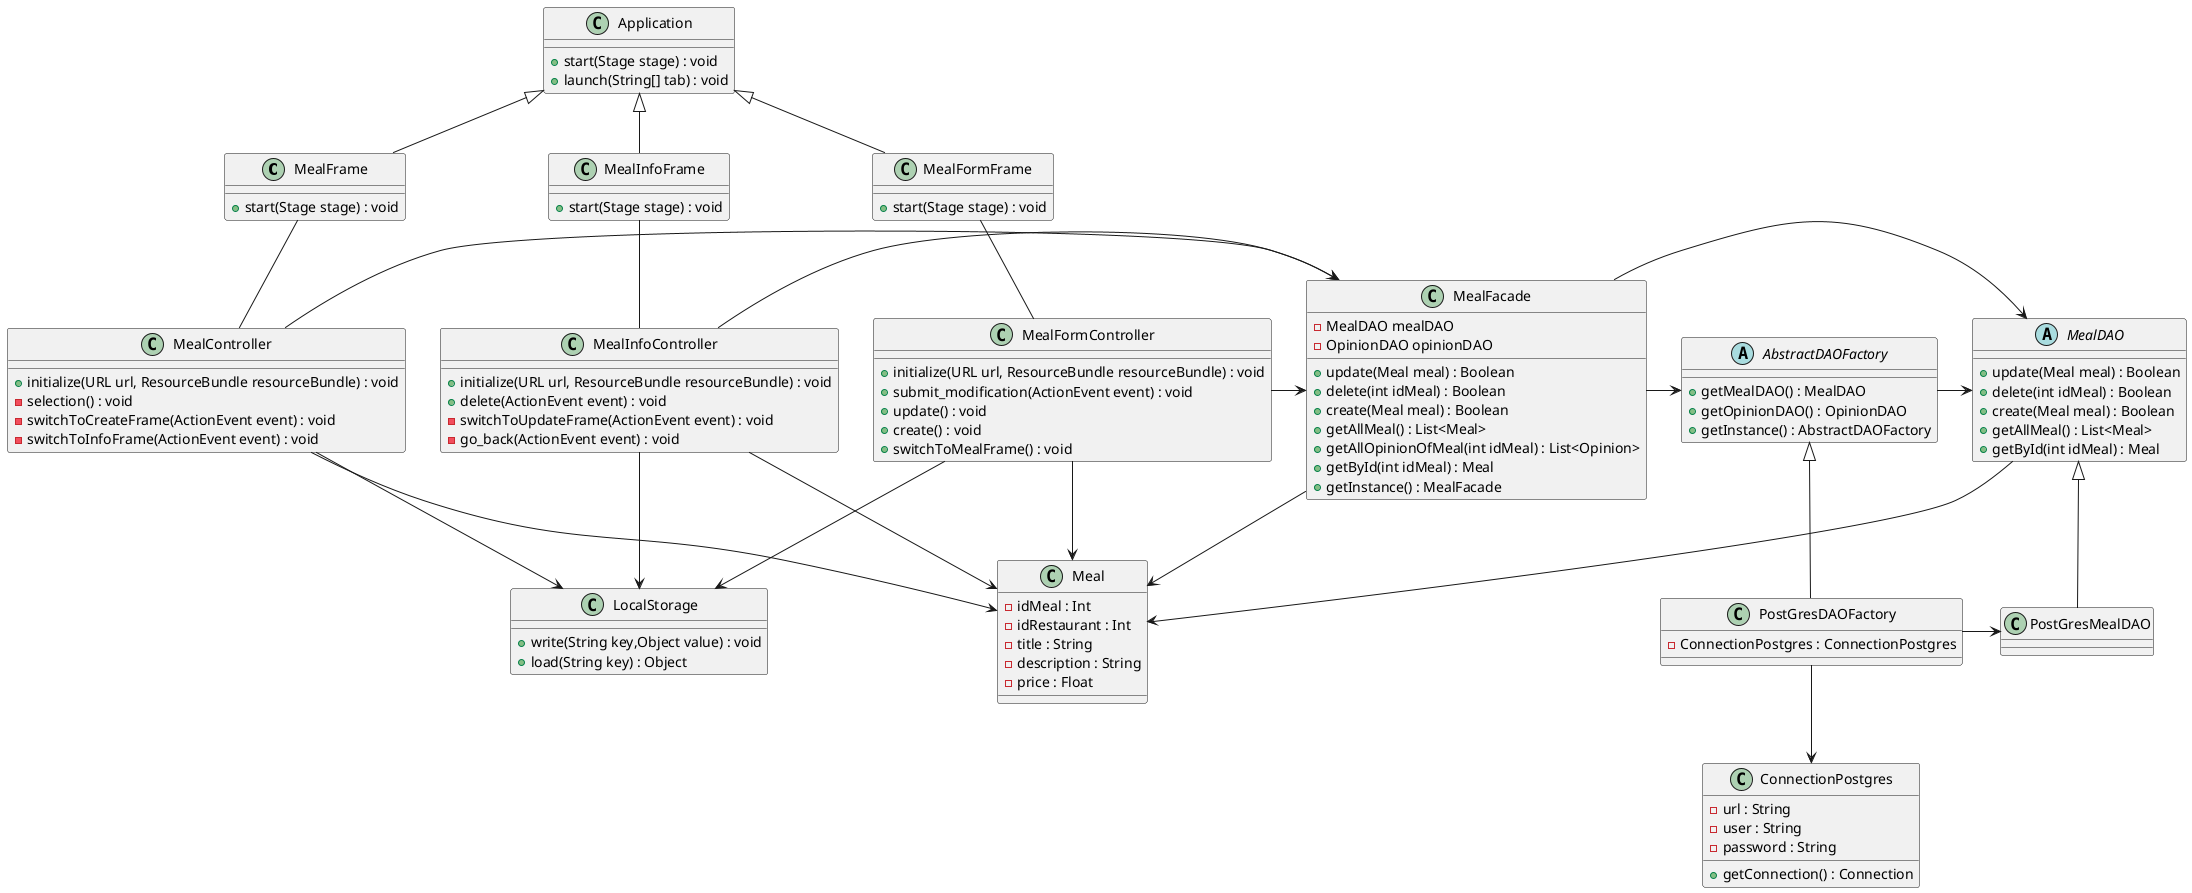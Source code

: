 @startuml

class MealFrame {
  + start(Stage stage) : void
}
class MealFormFrame {
  + start(Stage stage) : void
}
class MealInfoFrame {
  + start(Stage stage) : void
}

class Application {
  + start(Stage stage) : void
  + launch(String[] tab) : void
}

class MealController {
  + initialize(URL url, ResourceBundle resourceBundle) : void
  - selection() : void
  - switchToCreateFrame(ActionEvent event) : void
  - switchToInfoFrame(ActionEvent event) : void
}
class MealInfoController {
  + initialize(URL url, ResourceBundle resourceBundle) : void
  + delete(ActionEvent event) : void
  - switchToUpdateFrame(ActionEvent event) : void
  - go_back(ActionEvent event) : void
}
class MealFormController {
  + initialize(URL url, ResourceBundle resourceBundle) : void
  + submit_modification(ActionEvent event) : void
  + update() : void
  + create() : void
  + switchToMealFrame() : void
}

class MealFacade{
  - MealDAO mealDAO
  - OpinionDAO opinionDAO
  + update(Meal meal) : Boolean
  + delete(int idMeal) : Boolean
  + create(Meal meal) : Boolean
  + getAllMeal() : List<Meal>
  + getAllOpinionOfMeal(int idMeal) : List<Opinion>
  + getById(int idMeal) : Meal
  + getInstance() : MealFacade
}

class Meal{
  - idMeal : Int
  - idRestaurant : Int
  - title : String
  - description : String
  - price : Float
}


abstract class AbstractDAOFactory{
  + getMealDAO() : MealDAO
  + getOpinionDAO() : OpinionDAO
  + getInstance() : AbstractDAOFactory
}

class PostGresDAOFactory{
  -ConnectionPostgres : ConnectionPostgres
}

class PostGresMealDAO{}


abstract class MealDAO{
  + update(Meal meal) : Boolean
  + delete(int idMeal) : Boolean
  + create(Meal meal) : Boolean
  + getAllMeal() : List<Meal>
  + getById(int idMeal) : Meal
}

class ConnectionPostgres{
  - url : String
  - user : String
  - password : String
  + getConnection() : Connection
}

class LocalStorage{
 + write(String key,Object value) : void
 + load(String key) : Object
}

Application <|-- MealFrame
Application <|-- MealFormFrame
Application <|-- MealInfoFrame

MealController -> MealFacade
MealController -> Meal
MealInfoController -> MealFacade
MealInfoController -> Meal
MealFormController -> MealFacade
MealFormController -> Meal

MealController --> LocalStorage
MealInfoController --> LocalStorage
MealFormController --> LocalStorage


MealFormFrame -- MealFormController
MealInfoFrame -- MealInfoController
MealFrame -- MealController


MealFacade --> Meal
MealFacade -> MealDAO
MealFacade -> AbstractDAOFactory

AbstractDAOFactory <|-- PostGresDAOFactory
MealDAO <|-- PostGresMealDAO
PostGresDAOFactory --> ConnectionPostgres
PostGresDAOFactory -> PostGresMealDAO
AbstractDAOFactory -> MealDAO
MealDAO -> Meal
@enduml

